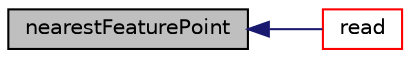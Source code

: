digraph "nearestFeaturePoint"
{
  bgcolor="transparent";
  edge [fontname="Helvetica",fontsize="10",labelfontname="Helvetica",labelfontsize="10"];
  node [fontname="Helvetica",fontsize="10",shape=record];
  rankdir="LR";
  Node850 [label="nearestFeaturePoint",height=0.2,width=0.4,color="black", fillcolor="grey75", style="filled", fontcolor="black"];
  Node850 -> Node851 [dir="back",color="midnightblue",fontsize="10",style="solid",fontname="Helvetica"];
  Node851 [label="read",height=0.2,width=0.4,color="red",URL="$a22549.html#a8b399ba606eec0c1c103e9531978fb34",tooltip="Read from file. Chooses reader based on explicit extension. "];
}
